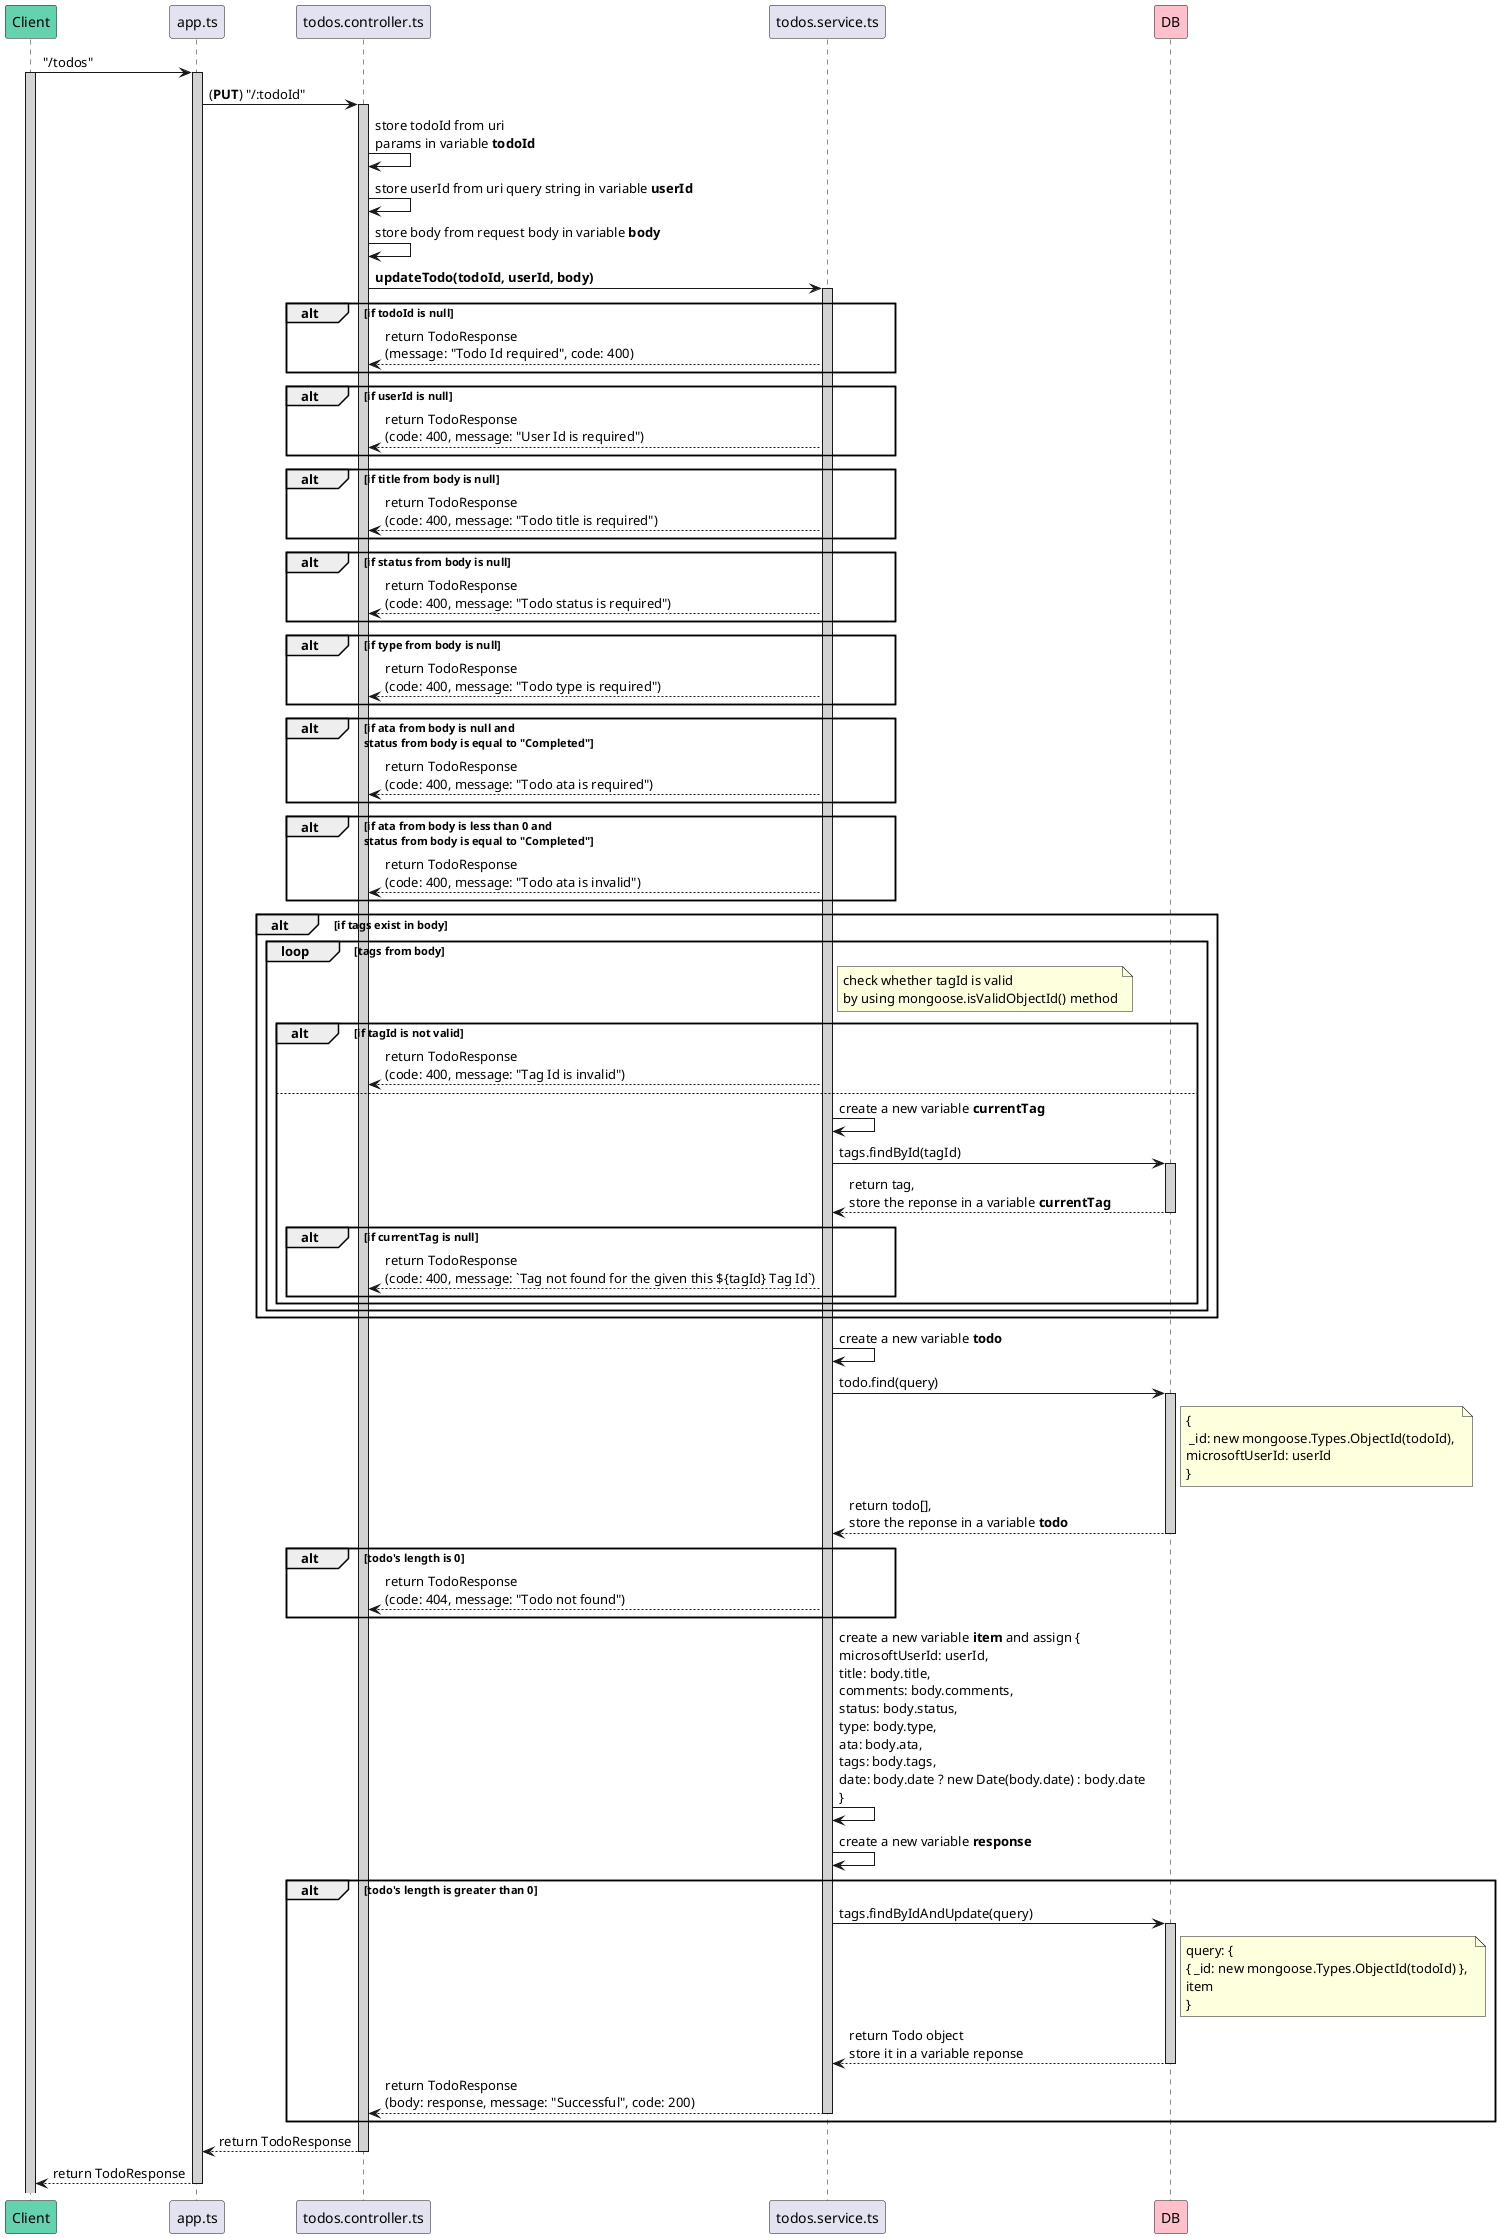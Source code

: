@startuml updateTodo
participant Client #64D1AF
participant app.ts
participant todos.controller.ts
participant todos.service.ts
participant DB #FFC0CB

Client -> app.ts : "/todos"
activate Client #D3D3D3
activate app.ts #D3D3D3

app.ts -> todos.controller.ts : (**PUT**) "/:todoId"
activate todos.controller.ts #D3D3D3

todos.controller.ts -> todos.controller.ts : store todoId from uri \nparams in variable **todoId**
todos.controller.ts -> todos.controller.ts : store userId from uri query string in variable **userId**
todos.controller.ts -> todos.controller.ts : store body from request body in variable **body**

todos.controller.ts -> todos.service.ts : **updateTodo(todoId, userId, body)**
activate todos.service.ts #D3D3D3

alt if todoId is null
    todos.controller.ts <-- todos.service.ts : return TodoResponse\n(message: "Todo Id required", code: 400)
end

alt if userId is null
    todos.controller.ts <-- todos.service.ts : return TodoResponse\n(code: 400, message: "User Id is required")
end

alt if title from body is null
    todos.controller.ts <-- todos.service.ts : return TodoResponse\n(code: 400, message: "Todo title is required")
end

alt if status from body is null
    todos.controller.ts <-- todos.service.ts : return TodoResponse\n(code: 400, message: "Todo status is required")
end

alt if type from body is null
    todos.controller.ts <-- todos.service.ts : return TodoResponse\n(code: 400, message: "Todo type is required")
end

alt if ata from body is null and \nstatus from body is equal to "Completed"
    todos.controller.ts <-- todos.service.ts : return TodoResponse\n(code: 400, message: "Todo ata is required")
end

alt if ata from body is less than 0 and \nstatus from body is equal to "Completed"
    todos.controller.ts <-- todos.service.ts : return TodoResponse\n(code: 400, message: "Todo ata is invalid")
end

alt if tags exist in body
    loop tags from body
        note right of todos.service.ts: check whether tagId is valid \nby using mongoose.isValidObjectId() method
        alt if tagId is not valid
            todos.controller.ts <-- todos.service.ts : return TodoResponse\n(code: 400, message: "Tag Id is invalid")
        else 
            todos.service.ts -> todos.service.ts : create a new variable **currentTag**
            todos.service.ts -> DB : tags.findById(tagId)
            activate DB #D3D3D3
            DB --> todos.service.ts: return tag, \nstore the reponse in a variable **currentTag**
            deactivate DB

            alt if currentTag is null
                todos.controller.ts <-- todos.service.ts : return TodoResponse\n(code: 400, message: `Tag not found for the given this ${tagId} Tag Id`)
            end
        end
    end
end

todos.service.ts -> todos.service.ts : create a new variable **todo**
todos.service.ts -> DB : todo.find(query)
activate DB #D3D3D3
note right of DB: {\n _id: new mongoose.Types.ObjectId(todoId), \nmicrosoftUserId: userId \n}
DB --> todos.service.ts: return todo[], \nstore the reponse in a variable **todo**
deactivate DB

alt todo's length is 0
    todos.controller.ts <-- todos.service.ts : return TodoResponse\n(code: 404, message: "Todo not found")
end

todos.service.ts -> todos.service.ts : create a new variable **item** and assign { \nmicrosoftUserId: userId, \ntitle: body.title, \ncomments: body.comments, \nstatus: body.status, \ntype: body.type, \nata: body.ata, \ntags: body.tags, \ndate: body.date ? new Date(body.date) : body.date \n}
todos.service.ts -> todos.service.ts : create a new variable **response**

alt todo's length is greater than 0
    todos.service.ts -> DB : tags.findByIdAndUpdate(query)
    activate DB #D3D3D3
    note right of DB: query: { \n{ _id: new mongoose.Types.ObjectId(todoId) }, \nitem \n}
    todos.service.ts <-- DB : return Todo object \nstore it in a variable reponse
    deactivate DB
    todos.controller.ts <-- todos.service.ts : return TodoResponse\n(body: response, message: "Successful", code: 200)
    deactivate todos.service.ts
end

app.ts <-- todos.controller.ts: return TodoResponse
deactivate todos.controller.ts

Client <-- app.ts : return TodoResponse
deactivate app.ts
@enduml
